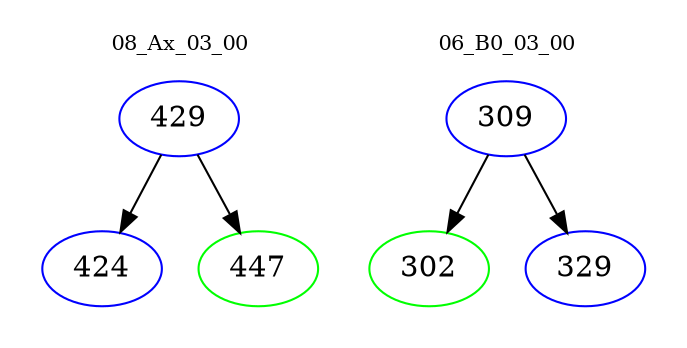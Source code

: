 digraph{
subgraph cluster_0 {
color = white
label = "08_Ax_03_00";
fontsize=10;
T0_429 [label="429", color="blue"]
T0_429 -> T0_424 [color="black"]
T0_424 [label="424", color="blue"]
T0_429 -> T0_447 [color="black"]
T0_447 [label="447", color="green"]
}
subgraph cluster_1 {
color = white
label = "06_B0_03_00";
fontsize=10;
T1_309 [label="309", color="blue"]
T1_309 -> T1_302 [color="black"]
T1_302 [label="302", color="green"]
T1_309 -> T1_329 [color="black"]
T1_329 [label="329", color="blue"]
}
}
